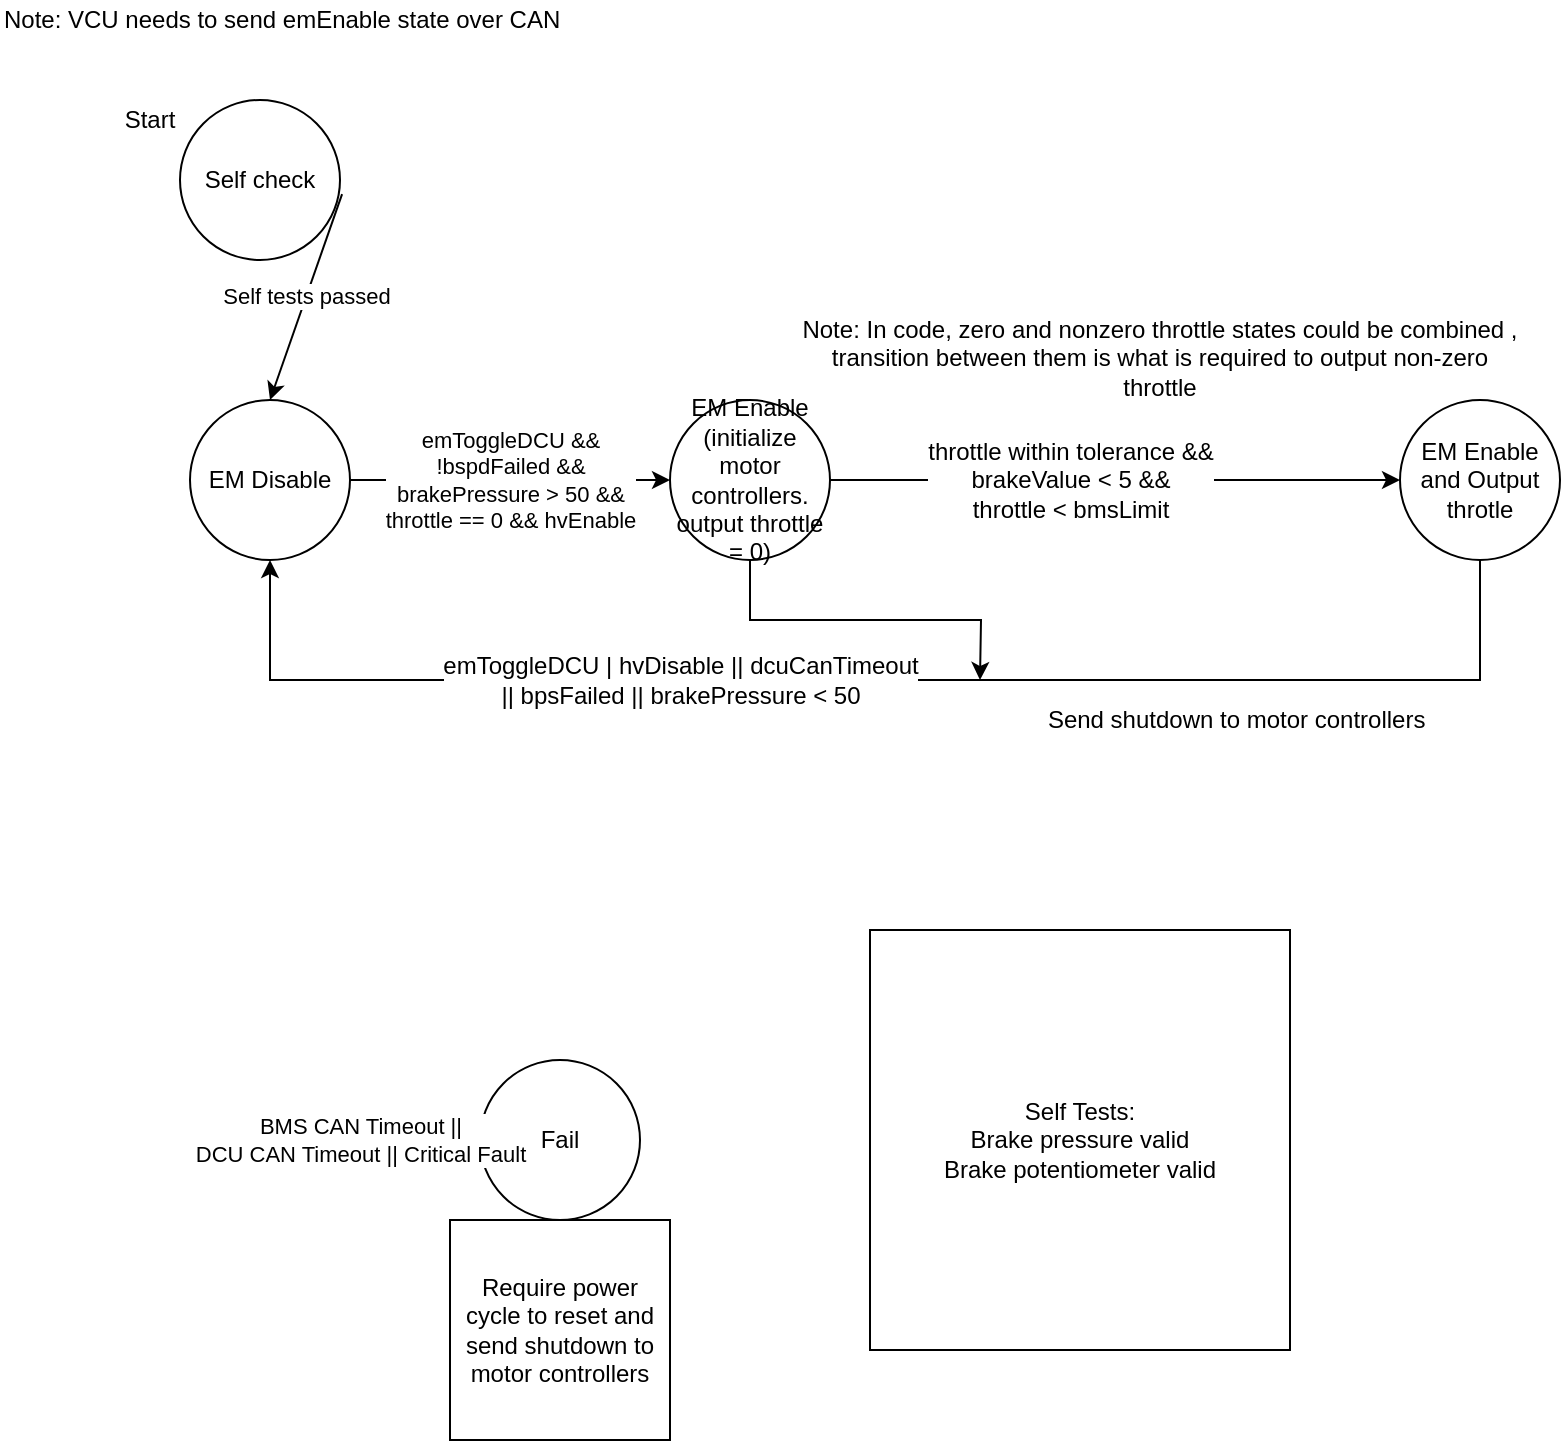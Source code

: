 <mxfile version="13.0.6" type="google"><diagram id="7cf35c29-79e1-e6e5-ea94-f9ebd5032054" name="Page-1"><mxGraphModel dx="946" dy="623" grid="1" gridSize="10" guides="1" tooltips="1" connect="1" arrows="1" fold="1" page="1" pageScale="1" pageWidth="850" pageHeight="1100" math="0" shadow="0"><root><mxCell id="0"/><mxCell id="1" parent="0"/><mxCell id="7bb6bacb7300f7ad-1" value="EM Disable" style="ellipse;whiteSpace=wrap;html=1;aspect=fixed;" parent="1" vertex="1"><mxGeometry x="105" y="230" width="80" height="80" as="geometry"/></mxCell><mxCell id="7bb6bacb7300f7ad-2" value="EM Enable (initialize motor controllers. output throttle = 0)" style="ellipse;whiteSpace=wrap;html=1;aspect=fixed;" parent="1" vertex="1"><mxGeometry x="345" y="230" width="80" height="80" as="geometry"/></mxCell><mxCell id="7bb6bacb7300f7ad-4" value="emToggleDCU &amp;amp;&amp;amp;&lt;div&gt;!bspdFailed &amp;amp;&amp;amp;&lt;/div&gt;&lt;div&gt;brakePressure &amp;gt; 50 &amp;amp;&amp;amp;&lt;/div&gt;&lt;div&gt;throttle == 0 &amp;amp;&amp;amp; hvEnable&lt;/div&gt;" style="edgeStyle=orthogonalEdgeStyle;rounded=0;html=1;jettySize=auto;orthogonalLoop=1;" parent="1" source="7bb6bacb7300f7ad-1" target="7bb6bacb7300f7ad-2" edge="1"><mxGeometry relative="1" as="geometry"/></mxCell><mxCell id="7bb6bacb7300f7ad-6" style="edgeStyle=orthogonalEdgeStyle;rounded=0;html=1;jettySize=auto;orthogonalLoop=1;entryX=0.5;entryY=1;exitX=0.5;exitY=1;" parent="1" source="7bb6bacb7300f7ad-8" target="7bb6bacb7300f7ad-1" edge="1"><mxGeometry relative="1" as="geometry"><mxPoint x="145" y="380" as="targetPoint"/><Array as="points"><mxPoint x="750" y="370"/><mxPoint x="145" y="370"/></Array><mxPoint x="385" y="360" as="sourcePoint"/></mxGeometry></mxCell><mxCell id="7bb6bacb7300f7ad-7" value="emToggleDCU | hvDisable || dcuCanTimeout&lt;div&gt;|| bpsFailed || brakePressure &amp;lt; 50&lt;/div&gt;" style="text;html=1;resizable=0;points=[];align=center;verticalAlign=middle;labelBackgroundColor=#ffffff;" parent="7bb6bacb7300f7ad-6" vertex="1" connectable="0"><mxGeometry x="-0.1" y="-1" relative="1" as="geometry"><mxPoint x="-134" y="1" as="offset"/></mxGeometry></mxCell><mxCell id="7bb6bacb7300f7ad-8" value="EM Enable and Output throtle" style="ellipse;whiteSpace=wrap;html=1;aspect=fixed;" parent="1" vertex="1"><mxGeometry x="710" y="230" width="80" height="80" as="geometry"/></mxCell><mxCell id="6542efdcc25296a7-1" style="edgeStyle=orthogonalEdgeStyle;rounded=0;html=1;exitX=1;exitY=0.5;entryX=0;entryY=0.5;jettySize=auto;orthogonalLoop=1;" parent="1" source="7bb6bacb7300f7ad-2" target="7bb6bacb7300f7ad-8" edge="1"><mxGeometry relative="1" as="geometry"/></mxCell><mxCell id="6542efdcc25296a7-2" value="throttle within tolerance &amp;amp;&amp;amp;&lt;div&gt;brakeValue &amp;lt; 5 &amp;amp;&amp;amp;&lt;br&gt;&lt;/div&gt;&lt;div&gt;throttle &amp;lt; bmsLimit&lt;/div&gt;" style="text;html=1;resizable=0;points=[];align=center;verticalAlign=middle;labelBackgroundColor=#ffffff;" parent="6542efdcc25296a7-1" vertex="1" connectable="0"><mxGeometry x="-0.161" relative="1" as="geometry"><mxPoint as="offset"/></mxGeometry></mxCell><mxCell id="6542efdcc25296a7-10" value="Note: VCU needs to send emEnable state over CAN" style="text;html=1;resizable=0;points=[];autosize=1;align=left;verticalAlign=top;spacingTop=-4;" parent="1" vertex="1"><mxGeometry x="10" y="30" width="290" height="20" as="geometry"/></mxCell><mxCell id="452395eb7ab895c5-1" value="Start" style="text;html=1;strokeColor=none;fillColor=none;align=center;verticalAlign=middle;whiteSpace=wrap;rounded=0;" parent="1" vertex="1"><mxGeometry x="65" y="80" width="40" height="20" as="geometry"/></mxCell><mxCell id="4937cc4d721978a1-2" value="Fail" style="ellipse;whiteSpace=wrap;html=1;aspect=fixed;" parent="1" vertex="1"><mxGeometry x="250" y="560" width="80" height="80" as="geometry"/></mxCell><mxCell id="4937cc4d721978a1-3" value="Require power cycle to reset and send shutdown to motor controllers" style="whiteSpace=wrap;html=1;aspect=fixed;" parent="1" vertex="1"><mxGeometry x="235" y="640" width="110" height="110" as="geometry"/></mxCell><mxCell id="4937cc4d721978a1-5" value="BMS CAN Timeout || &lt;br&gt;DCU CAN Timeout || Critical Fault" style="endArrow=classic;html=1;entryX=0;entryY=0.5;" parent="1" target="4937cc4d721978a1-2" edge="1"><mxGeometry width="50" height="50" relative="1" as="geometry"><mxPoint x="130" y="600" as="sourcePoint"/><mxPoint x="250" y="575" as="targetPoint"/></mxGeometry></mxCell><mxCell id="4937cc4d721978a1-9" style="edgeStyle=orthogonalEdgeStyle;rounded=0;html=1;exitX=0.5;exitY=1;jettySize=auto;orthogonalLoop=1;" parent="1" source="7bb6bacb7300f7ad-2" edge="1"><mxGeometry relative="1" as="geometry"><mxPoint x="500" y="370" as="targetPoint"/></mxGeometry></mxCell><mxCell id="7f6aac4402906150-1" value="Self check" style="ellipse;whiteSpace=wrap;html=1;aspect=fixed;" parent="1" vertex="1"><mxGeometry x="100" y="80" width="80" height="80" as="geometry"/></mxCell><mxCell id="7f6aac4402906150-3" value="Self tests passed" style="endArrow=classic;html=1;exitX=1.013;exitY=0.588;exitPerimeter=0;entryX=0.5;entryY=0;" parent="1" source="7f6aac4402906150-1" target="7bb6bacb7300f7ad-1" edge="1"><mxGeometry width="50" height="50" relative="1" as="geometry"><mxPoint x="590" y="560" as="sourcePoint"/><mxPoint x="670.009" y="559.137" as="targetPoint"/></mxGeometry></mxCell><mxCell id="7f6aac4402906150-5" value="Self Tests:&lt;br&gt;Brake pressure valid&lt;br&gt;Brake potentiometer valid&lt;br&gt;" style="whiteSpace=wrap;html=1;aspect=fixed;" parent="1" vertex="1"><mxGeometry x="445" y="495" width="210" height="210" as="geometry"/></mxCell><mxCell id="7f6aac4402906150-6" value="Send shutdown to motor controllers&amp;nbsp;" style="text;html=1;strokeColor=none;fillColor=none;align=center;verticalAlign=middle;whiteSpace=wrap;rounded=0;" parent="1" vertex="1"><mxGeometry x="530" y="360" width="200" height="60" as="geometry"/></mxCell><mxCell id="fb69cf995596aa8-2" value="Note: In code, zero and nonzero throttle states could be combined , transition between them is what is required to output non-zero throttle" style="text;html=1;strokeColor=none;fillColor=none;align=center;verticalAlign=middle;whiteSpace=wrap;rounded=0;" parent="1" vertex="1"><mxGeometry x="410" y="199" width="360" height="20" as="geometry"/></mxCell></root></mxGraphModel></diagram></mxfile>